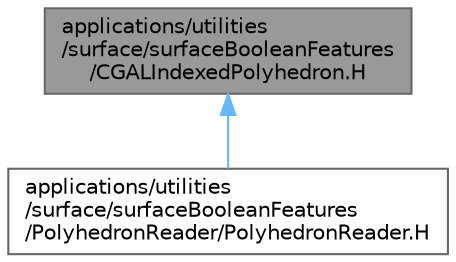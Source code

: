 digraph "applications/utilities/surface/surfaceBooleanFeatures/CGALIndexedPolyhedron.H"
{
 // LATEX_PDF_SIZE
  bgcolor="transparent";
  edge [fontname=Helvetica,fontsize=10,labelfontname=Helvetica,labelfontsize=10];
  node [fontname=Helvetica,fontsize=10,shape=box,height=0.2,width=0.4];
  Node1 [id="Node000001",label="applications/utilities\l/surface/surfaceBooleanFeatures\l/CGALIndexedPolyhedron.H",height=0.2,width=0.4,color="gray40", fillcolor="grey60", style="filled", fontcolor="black",tooltip="CGAL data structures used for triSurface handling."];
  Node1 -> Node2 [id="edge1_Node000001_Node000002",dir="back",color="steelblue1",style="solid",tooltip=" "];
  Node2 [id="Node000002",label="applications/utilities\l/surface/surfaceBooleanFeatures\l/PolyhedronReader/PolyhedronReader.H",height=0.2,width=0.4,color="grey40", fillcolor="white", style="filled",URL="$PolyhedronReader_8H.html",tooltip=" "];
}
